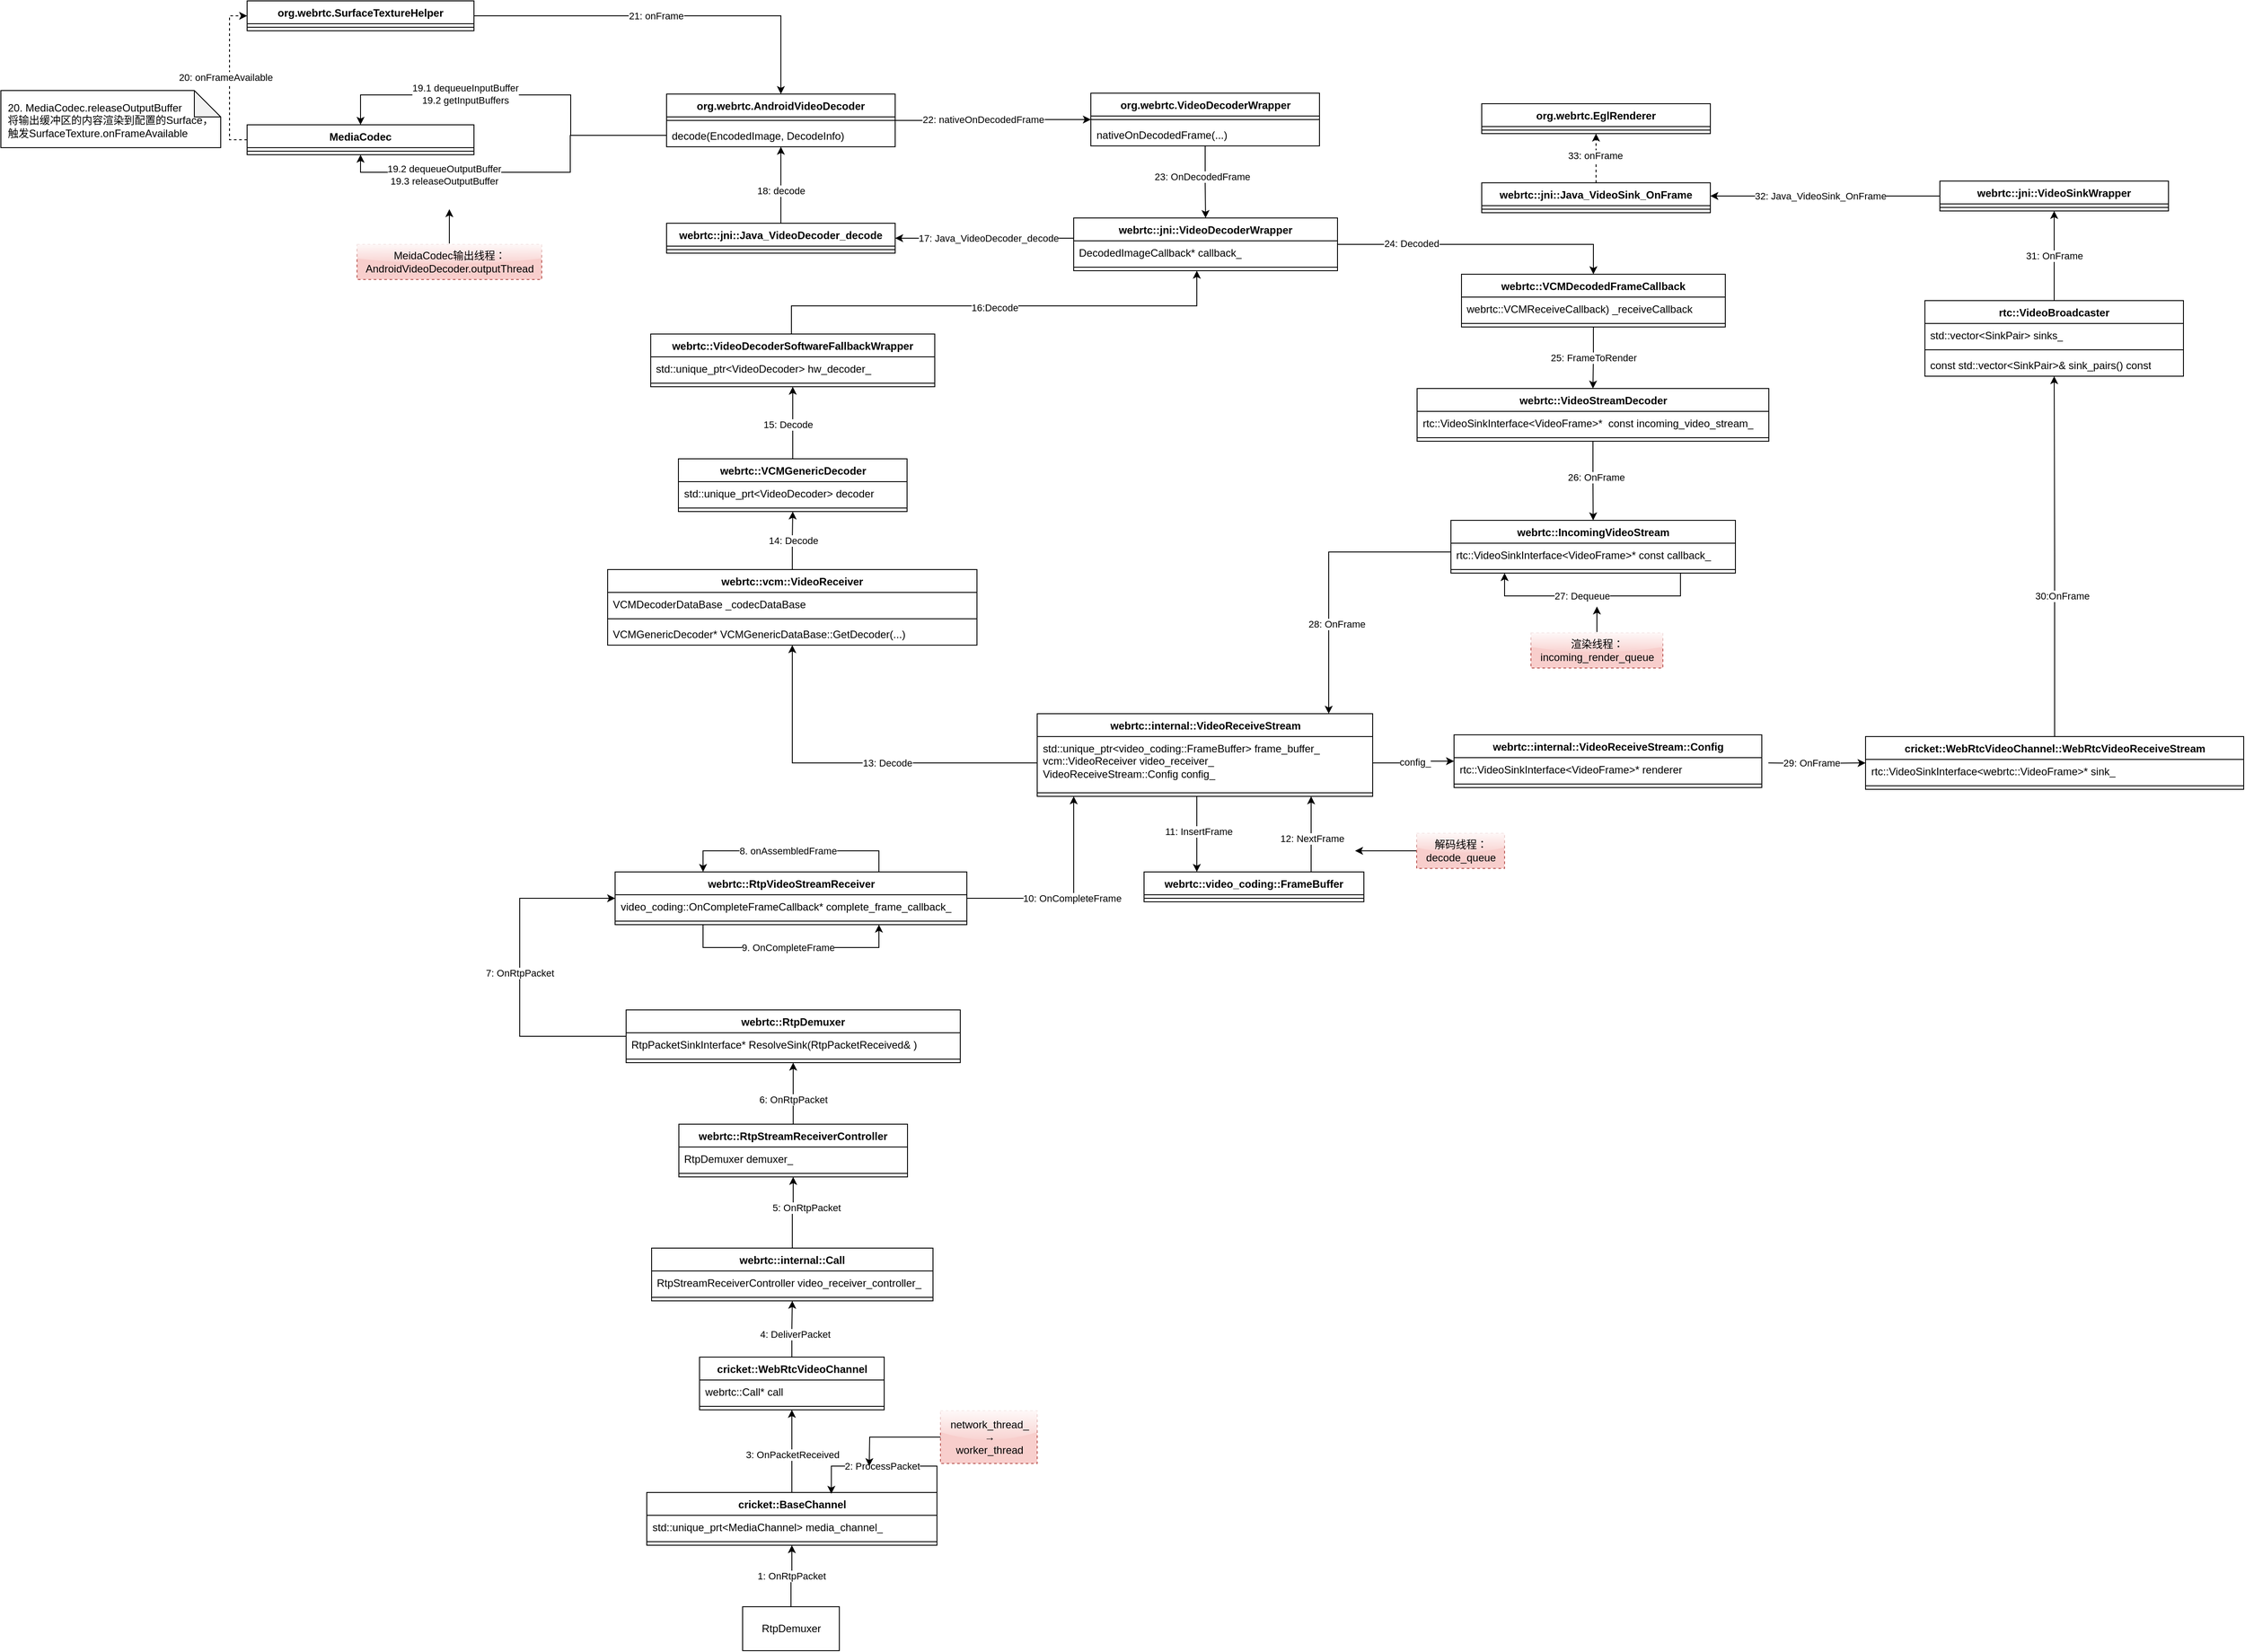 <mxfile version="24.7.7">
  <diagram name="第 1 页" id="Y91na4Gqch_BXD1U8QAK">
    <mxGraphModel dx="3728" dy="2290" grid="1" gridSize="10" guides="1" tooltips="1" connect="1" arrows="1" fold="1" page="1" pageScale="1" pageWidth="827" pageHeight="1169" math="0" shadow="0">
      <root>
        <mxCell id="0" />
        <mxCell id="1" parent="0" />
        <mxCell id="4hhniNHDBgQG4xEoEFMH-8" style="edgeStyle=orthogonalEdgeStyle;rounded=0;orthogonalLoop=1;jettySize=auto;html=1;" parent="1" source="WFpVP7fEPTeog7pK3lov-11" target="WFpVP7fEPTeog7pK3lov-22" edge="1">
          <mxGeometry relative="1" as="geometry" />
        </mxCell>
        <mxCell id="4hhniNHDBgQG4xEoEFMH-9" value="3: OnPacketReceived" style="edgeLabel;html=1;align=center;verticalAlign=middle;resizable=0;points=[];" parent="4hhniNHDBgQG4xEoEFMH-8" vertex="1" connectable="0">
          <mxGeometry x="-0.074" relative="1" as="geometry">
            <mxPoint as="offset" />
          </mxGeometry>
        </mxCell>
        <mxCell id="WFpVP7fEPTeog7pK3lov-11" value="cricket::BaseChannel" style="swimlane;fontStyle=1;align=center;verticalAlign=top;childLayout=stackLayout;horizontal=1;startSize=26;horizontalStack=0;resizeParent=1;resizeParentMax=0;resizeLast=0;collapsible=1;marginBottom=0;whiteSpace=wrap;html=1;" parent="1" vertex="1">
          <mxGeometry x="-315.5" y="1150" width="330" height="60" as="geometry">
            <mxRectangle x="810" y="586" width="210" height="30" as="alternateBounds" />
          </mxGeometry>
        </mxCell>
        <mxCell id="WFpVP7fEPTeog7pK3lov-12" value="std::unique_prt&amp;lt;MediaChannel&amp;gt; media_channel_" style="text;strokeColor=none;fillColor=none;align=left;verticalAlign=top;spacingLeft=4;spacingRight=4;overflow=hidden;rotatable=0;points=[[0,0.5],[1,0.5]];portConstraint=eastwest;whiteSpace=wrap;html=1;" parent="WFpVP7fEPTeog7pK3lov-11" vertex="1">
          <mxGeometry y="26" width="330" height="26" as="geometry" />
        </mxCell>
        <mxCell id="WFpVP7fEPTeog7pK3lov-13" value="" style="line;strokeWidth=1;fillColor=none;align=left;verticalAlign=middle;spacingTop=-1;spacingLeft=3;spacingRight=3;rotatable=0;labelPosition=right;points=[];portConstraint=eastwest;strokeColor=inherit;" parent="WFpVP7fEPTeog7pK3lov-11" vertex="1">
          <mxGeometry y="52" width="330" height="8" as="geometry" />
        </mxCell>
        <mxCell id="WFpVP7fEPTeog7pK3lov-17" value="1: OnRtpPacket" style="edgeStyle=orthogonalEdgeStyle;rounded=0;orthogonalLoop=1;jettySize=auto;html=1;" parent="1" source="WFpVP7fEPTeog7pK3lov-16" target="WFpVP7fEPTeog7pK3lov-11" edge="1">
          <mxGeometry relative="1" as="geometry" />
        </mxCell>
        <mxCell id="WFpVP7fEPTeog7pK3lov-16" value="RtpDemuxer" style="html=1;whiteSpace=wrap;" parent="1" vertex="1">
          <mxGeometry x="-206.5" y="1280" width="110" height="50" as="geometry" />
        </mxCell>
        <mxCell id="WFpVP7fEPTeog7pK3lov-32" style="edgeStyle=orthogonalEdgeStyle;rounded=0;orthogonalLoop=1;jettySize=auto;html=1;" parent="1" source="WFpVP7fEPTeog7pK3lov-22" target="WFpVP7fEPTeog7pK3lov-28" edge="1">
          <mxGeometry relative="1" as="geometry" />
        </mxCell>
        <mxCell id="WFpVP7fEPTeog7pK3lov-33" value="4: DeliverPacket" style="edgeLabel;html=1;align=center;verticalAlign=middle;resizable=0;points=[];" parent="WFpVP7fEPTeog7pK3lov-32" vertex="1" connectable="0">
          <mxGeometry x="-0.257" y="2" relative="1" as="geometry">
            <mxPoint x="5" y="-2" as="offset" />
          </mxGeometry>
        </mxCell>
        <mxCell id="WFpVP7fEPTeog7pK3lov-22" value="cricket::WebRtcVideoChannel" style="swimlane;fontStyle=1;align=center;verticalAlign=top;childLayout=stackLayout;horizontal=1;startSize=26;horizontalStack=0;resizeParent=1;resizeParentMax=0;resizeLast=0;collapsible=1;marginBottom=0;whiteSpace=wrap;html=1;" parent="1" vertex="1">
          <mxGeometry x="-255.5" y="996" width="210" height="60" as="geometry">
            <mxRectangle x="800" y="461" width="230" height="30" as="alternateBounds" />
          </mxGeometry>
        </mxCell>
        <mxCell id="WFpVP7fEPTeog7pK3lov-23" value="webrtc::Call* call" style="text;strokeColor=none;fillColor=none;align=left;verticalAlign=top;spacingLeft=4;spacingRight=4;overflow=hidden;rotatable=0;points=[[0,0.5],[1,0.5]];portConstraint=eastwest;whiteSpace=wrap;html=1;" parent="WFpVP7fEPTeog7pK3lov-22" vertex="1">
          <mxGeometry y="26" width="210" height="26" as="geometry" />
        </mxCell>
        <mxCell id="WFpVP7fEPTeog7pK3lov-24" value="" style="line;strokeWidth=1;fillColor=none;align=left;verticalAlign=middle;spacingTop=-1;spacingLeft=3;spacingRight=3;rotatable=0;labelPosition=right;points=[];portConstraint=eastwest;strokeColor=inherit;" parent="WFpVP7fEPTeog7pK3lov-22" vertex="1">
          <mxGeometry y="52" width="210" height="8" as="geometry" />
        </mxCell>
        <mxCell id="WFpVP7fEPTeog7pK3lov-38" style="edgeStyle=orthogonalEdgeStyle;rounded=0;orthogonalLoop=1;jettySize=auto;html=1;" parent="1" source="WFpVP7fEPTeog7pK3lov-28" target="WFpVP7fEPTeog7pK3lov-34" edge="1">
          <mxGeometry relative="1" as="geometry" />
        </mxCell>
        <mxCell id="WFpVP7fEPTeog7pK3lov-39" value="5: OnRtpPacket" style="edgeLabel;html=1;align=center;verticalAlign=middle;resizable=0;points=[];" parent="WFpVP7fEPTeog7pK3lov-38" vertex="1" connectable="0">
          <mxGeometry x="0.217" y="-4" relative="1" as="geometry">
            <mxPoint x="11" y="3" as="offset" />
          </mxGeometry>
        </mxCell>
        <mxCell id="WFpVP7fEPTeog7pK3lov-28" value="webrtc::internal::Call" style="swimlane;fontStyle=1;align=center;verticalAlign=top;childLayout=stackLayout;horizontal=1;startSize=26;horizontalStack=0;resizeParent=1;resizeParentMax=0;resizeLast=0;collapsible=1;marginBottom=0;whiteSpace=wrap;html=1;" parent="1" vertex="1">
          <mxGeometry x="-310" y="872" width="320" height="60" as="geometry">
            <mxRectangle x="-310" y="888" width="200" height="30" as="alternateBounds" />
          </mxGeometry>
        </mxCell>
        <mxCell id="WFpVP7fEPTeog7pK3lov-29" value="RtpStreamReceiverController video_receiver_controller_" style="text;strokeColor=none;fillColor=none;align=left;verticalAlign=top;spacingLeft=4;spacingRight=4;overflow=hidden;rotatable=0;points=[[0,0.5],[1,0.5]];portConstraint=eastwest;whiteSpace=wrap;html=1;" parent="WFpVP7fEPTeog7pK3lov-28" vertex="1">
          <mxGeometry y="26" width="320" height="26" as="geometry" />
        </mxCell>
        <mxCell id="WFpVP7fEPTeog7pK3lov-30" value="" style="line;strokeWidth=1;fillColor=none;align=left;verticalAlign=middle;spacingTop=-1;spacingLeft=3;spacingRight=3;rotatable=0;labelPosition=right;points=[];portConstraint=eastwest;strokeColor=inherit;" parent="WFpVP7fEPTeog7pK3lov-28" vertex="1">
          <mxGeometry y="52" width="320" height="8" as="geometry" />
        </mxCell>
        <mxCell id="WFpVP7fEPTeog7pK3lov-44" style="edgeStyle=orthogonalEdgeStyle;rounded=0;orthogonalLoop=1;jettySize=auto;html=1;" parent="1" source="WFpVP7fEPTeog7pK3lov-34" target="WFpVP7fEPTeog7pK3lov-40" edge="1">
          <mxGeometry relative="1" as="geometry" />
        </mxCell>
        <mxCell id="WFpVP7fEPTeog7pK3lov-45" value="6: OnRtpPacket" style="edgeLabel;html=1;align=center;verticalAlign=middle;resizable=0;points=[];" parent="WFpVP7fEPTeog7pK3lov-44" vertex="1" connectable="0">
          <mxGeometry x="-0.18" relative="1" as="geometry">
            <mxPoint as="offset" />
          </mxGeometry>
        </mxCell>
        <mxCell id="WFpVP7fEPTeog7pK3lov-34" value="webrtc::RtpStreamReceiverController" style="swimlane;fontStyle=1;align=center;verticalAlign=top;childLayout=stackLayout;horizontal=1;startSize=26;horizontalStack=0;resizeParent=1;resizeParentMax=0;resizeLast=0;collapsible=1;marginBottom=0;whiteSpace=wrap;html=1;" parent="1" vertex="1">
          <mxGeometry x="-279" y="731" width="260" height="60" as="geometry">
            <mxRectangle x="-48" y="461" width="260" height="30" as="alternateBounds" />
          </mxGeometry>
        </mxCell>
        <mxCell id="WFpVP7fEPTeog7pK3lov-35" value="RtpDemuxer demuxer_" style="text;strokeColor=none;fillColor=none;align=left;verticalAlign=top;spacingLeft=4;spacingRight=4;overflow=hidden;rotatable=0;points=[[0,0.5],[1,0.5]];portConstraint=eastwest;whiteSpace=wrap;html=1;" parent="WFpVP7fEPTeog7pK3lov-34" vertex="1">
          <mxGeometry y="26" width="260" height="26" as="geometry" />
        </mxCell>
        <mxCell id="WFpVP7fEPTeog7pK3lov-36" value="" style="line;strokeWidth=1;fillColor=none;align=left;verticalAlign=middle;spacingTop=-1;spacingLeft=3;spacingRight=3;rotatable=0;labelPosition=right;points=[];portConstraint=eastwest;strokeColor=inherit;" parent="WFpVP7fEPTeog7pK3lov-34" vertex="1">
          <mxGeometry y="52" width="260" height="8" as="geometry" />
        </mxCell>
        <mxCell id="4hhniNHDBgQG4xEoEFMH-42" value="7: OnRtpPacket" style="edgeStyle=orthogonalEdgeStyle;rounded=0;orthogonalLoop=1;jettySize=auto;html=1;" parent="1" source="WFpVP7fEPTeog7pK3lov-40" target="WFpVP7fEPTeog7pK3lov-46" edge="1">
          <mxGeometry relative="1" as="geometry">
            <Array as="points">
              <mxPoint x="-460" y="631" />
              <mxPoint x="-460" y="474" />
            </Array>
          </mxGeometry>
        </mxCell>
        <mxCell id="WFpVP7fEPTeog7pK3lov-40" value="webrtc::RtpDemuxer" style="swimlane;fontStyle=1;align=center;verticalAlign=top;childLayout=stackLayout;horizontal=1;startSize=26;horizontalStack=0;resizeParent=1;resizeParentMax=0;resizeLast=0;collapsible=1;marginBottom=0;whiteSpace=wrap;html=1;" parent="1" vertex="1">
          <mxGeometry x="-339" y="601" width="380" height="60" as="geometry">
            <mxRectangle x="-6" y="370" width="176" height="30" as="alternateBounds" />
          </mxGeometry>
        </mxCell>
        <mxCell id="WFpVP7fEPTeog7pK3lov-41" value="RtpPacketSinkInterface* ResolveSink(RtpPacketReceived&amp;amp; )" style="text;strokeColor=none;fillColor=none;align=left;verticalAlign=top;spacingLeft=4;spacingRight=4;overflow=hidden;rotatable=0;points=[[0,0.5],[1,0.5]];portConstraint=eastwest;whiteSpace=wrap;html=1;" parent="WFpVP7fEPTeog7pK3lov-40" vertex="1">
          <mxGeometry y="26" width="380" height="26" as="geometry" />
        </mxCell>
        <mxCell id="WFpVP7fEPTeog7pK3lov-42" value="" style="line;strokeWidth=1;fillColor=none;align=left;verticalAlign=middle;spacingTop=-1;spacingLeft=3;spacingRight=3;rotatable=0;labelPosition=right;points=[];portConstraint=eastwest;strokeColor=inherit;" parent="WFpVP7fEPTeog7pK3lov-40" vertex="1">
          <mxGeometry y="52" width="380" height="8" as="geometry" />
        </mxCell>
        <mxCell id="WFpVP7fEPTeog7pK3lov-56" value="10: OnCompleteFrame" style="edgeStyle=orthogonalEdgeStyle;rounded=0;orthogonalLoop=1;jettySize=auto;html=1;" parent="1" source="WFpVP7fEPTeog7pK3lov-46" target="WFpVP7fEPTeog7pK3lov-52" edge="1">
          <mxGeometry relative="1" as="geometry">
            <mxPoint x="880" y="385" as="targetPoint" />
            <Array as="points">
              <mxPoint x="170" y="474" />
            </Array>
          </mxGeometry>
        </mxCell>
        <mxCell id="WFpVP7fEPTeog7pK3lov-46" value="webrtc::RtpVideoStreamReceiver" style="swimlane;fontStyle=1;align=center;verticalAlign=top;childLayout=stackLayout;horizontal=1;startSize=26;horizontalStack=0;resizeParent=1;resizeParentMax=0;resizeLast=0;collapsible=1;marginBottom=0;whiteSpace=wrap;html=1;" parent="1" vertex="1">
          <mxGeometry x="-351.5" y="443.95" width="400" height="60" as="geometry">
            <mxRectangle x="300" y="370" width="290" height="30" as="alternateBounds" />
          </mxGeometry>
        </mxCell>
        <mxCell id="WFpVP7fEPTeog7pK3lov-47" value="video_coding::OnCompleteFrameCallback* complete_frame_callback_" style="text;strokeColor=none;fillColor=none;align=left;verticalAlign=top;spacingLeft=4;spacingRight=4;overflow=hidden;rotatable=0;points=[[0,0.5],[1,0.5]];portConstraint=eastwest;whiteSpace=wrap;html=1;" parent="WFpVP7fEPTeog7pK3lov-46" vertex="1">
          <mxGeometry y="26" width="400" height="26" as="geometry" />
        </mxCell>
        <mxCell id="WFpVP7fEPTeog7pK3lov-48" value="" style="line;strokeWidth=1;fillColor=none;align=left;verticalAlign=middle;spacingTop=-1;spacingLeft=3;spacingRight=3;rotatable=0;labelPosition=right;points=[];portConstraint=eastwest;strokeColor=inherit;" parent="WFpVP7fEPTeog7pK3lov-46" vertex="1">
          <mxGeometry y="52" width="400" height="8" as="geometry" />
        </mxCell>
        <mxCell id="4hhniNHDBgQG4xEoEFMH-48" style="edgeStyle=orthogonalEdgeStyle;rounded=0;orthogonalLoop=1;jettySize=auto;html=1;" parent="1" source="WFpVP7fEPTeog7pK3lov-52" target="WFpVP7fEPTeog7pK3lov-68" edge="1">
          <mxGeometry relative="1" as="geometry">
            <Array as="points">
              <mxPoint x="-150" y="320" />
            </Array>
          </mxGeometry>
        </mxCell>
        <mxCell id="4hhniNHDBgQG4xEoEFMH-49" value="13: Decode" style="edgeLabel;html=1;align=center;verticalAlign=middle;resizable=0;points=[];" parent="4hhniNHDBgQG4xEoEFMH-48" vertex="1" connectable="0">
          <mxGeometry x="0.125" y="2" relative="1" as="geometry">
            <mxPoint x="61" y="-2" as="offset" />
          </mxGeometry>
        </mxCell>
        <mxCell id="4hhniNHDBgQG4xEoEFMH-67" style="edgeStyle=orthogonalEdgeStyle;rounded=0;orthogonalLoop=1;jettySize=auto;html=1;" parent="1" source="WFpVP7fEPTeog7pK3lov-52" target="WFpVP7fEPTeog7pK3lov-79" edge="1">
          <mxGeometry relative="1" as="geometry">
            <Array as="points">
              <mxPoint x="310" y="390" />
              <mxPoint x="310" y="390" />
            </Array>
          </mxGeometry>
        </mxCell>
        <mxCell id="4hhniNHDBgQG4xEoEFMH-68" value="11: InsertFrame" style="edgeLabel;html=1;align=center;verticalAlign=middle;resizable=0;points=[];" parent="4hhniNHDBgQG4xEoEFMH-67" vertex="1" connectable="0">
          <mxGeometry x="-0.065" y="2" relative="1" as="geometry">
            <mxPoint as="offset" />
          </mxGeometry>
        </mxCell>
        <mxCell id="WFpVP7fEPTeog7pK3lov-52" value="webrtc::internal::VideoReceiveStream" style="swimlane;fontStyle=1;align=center;verticalAlign=top;childLayout=stackLayout;horizontal=1;startSize=26;horizontalStack=0;resizeParent=1;resizeParentMax=0;resizeLast=0;collapsible=1;marginBottom=0;whiteSpace=wrap;html=1;rotation=0;" parent="1" vertex="1">
          <mxGeometry x="128.5" y="264" width="381.5" height="94" as="geometry">
            <mxRectangle x="760" y="370" width="850" height="30" as="alternateBounds" />
          </mxGeometry>
        </mxCell>
        <mxCell id="WFpVP7fEPTeog7pK3lov-53" value="std::unique_ptr&amp;lt;video_coding::FrameBuffer&amp;gt; frame_buffer_&lt;br&gt;vcm::VideoReceiver video_receiver_&lt;br&gt;VideoReceiveStream::Config config_" style="text;strokeColor=none;fillColor=none;align=left;verticalAlign=top;spacingLeft=4;spacingRight=4;overflow=hidden;rotatable=0;points=[[0,0.5],[1,0.5]];portConstraint=eastwest;whiteSpace=wrap;html=1;rotation=0;" parent="WFpVP7fEPTeog7pK3lov-52" vertex="1">
          <mxGeometry y="26" width="381.5" height="60" as="geometry" />
        </mxCell>
        <mxCell id="WFpVP7fEPTeog7pK3lov-54" value="" style="line;strokeWidth=1;fillColor=none;align=left;verticalAlign=middle;spacingTop=-1;spacingLeft=3;spacingRight=3;rotatable=0;labelPosition=right;points=[];portConstraint=eastwest;strokeColor=inherit;" parent="WFpVP7fEPTeog7pK3lov-52" vertex="1">
          <mxGeometry y="86" width="381.5" height="8" as="geometry" />
        </mxCell>
        <mxCell id="WFpVP7fEPTeog7pK3lov-78" value="14: Decode" style="edgeStyle=orthogonalEdgeStyle;rounded=0;orthogonalLoop=1;jettySize=auto;html=1;" parent="1" source="WFpVP7fEPTeog7pK3lov-68" target="WFpVP7fEPTeog7pK3lov-74" edge="1">
          <mxGeometry relative="1" as="geometry" />
        </mxCell>
        <mxCell id="WFpVP7fEPTeog7pK3lov-68" value="webrtc::vcm::VideoReceiver" style="swimlane;fontStyle=1;align=center;verticalAlign=top;childLayout=stackLayout;horizontal=1;startSize=26;horizontalStack=0;resizeParent=1;resizeParentMax=0;resizeLast=0;collapsible=1;marginBottom=0;whiteSpace=wrap;html=1;" parent="1" vertex="1">
          <mxGeometry x="-360" y="100" width="420" height="86" as="geometry">
            <mxRectangle x="650" y="260" width="263" height="30" as="alternateBounds" />
          </mxGeometry>
        </mxCell>
        <mxCell id="WFpVP7fEPTeog7pK3lov-69" value="VCMDecoderDataBase _codecDataBase" style="text;strokeColor=none;fillColor=none;align=left;verticalAlign=top;spacingLeft=4;spacingRight=4;overflow=hidden;rotatable=0;points=[[0,0.5],[1,0.5]];portConstraint=eastwest;whiteSpace=wrap;html=1;" parent="WFpVP7fEPTeog7pK3lov-68" vertex="1">
          <mxGeometry y="26" width="420" height="26" as="geometry" />
        </mxCell>
        <mxCell id="WFpVP7fEPTeog7pK3lov-70" value="" style="line;strokeWidth=1;fillColor=none;align=left;verticalAlign=middle;spacingTop=-1;spacingLeft=3;spacingRight=3;rotatable=0;labelPosition=right;points=[];portConstraint=eastwest;strokeColor=inherit;" parent="WFpVP7fEPTeog7pK3lov-68" vertex="1">
          <mxGeometry y="52" width="420" height="8" as="geometry" />
        </mxCell>
        <mxCell id="WFpVP7fEPTeog7pK3lov-71" value="VCMGenericDecoder* VCMGenericDataBase::GetDecoder(...)" style="text;strokeColor=none;fillColor=none;align=left;verticalAlign=top;spacingLeft=4;spacingRight=4;overflow=hidden;rotatable=0;points=[[0,0.5],[1,0.5]];portConstraint=eastwest;whiteSpace=wrap;html=1;" parent="WFpVP7fEPTeog7pK3lov-68" vertex="1">
          <mxGeometry y="60" width="420" height="26" as="geometry" />
        </mxCell>
        <mxCell id="WFpVP7fEPTeog7pK3lov-101" style="edgeStyle=orthogonalEdgeStyle;rounded=0;orthogonalLoop=1;jettySize=auto;html=1;" parent="1" source="WFpVP7fEPTeog7pK3lov-74" target="WFpVP7fEPTeog7pK3lov-97" edge="1">
          <mxGeometry relative="1" as="geometry" />
        </mxCell>
        <mxCell id="WFpVP7fEPTeog7pK3lov-102" value="15: Decode" style="edgeLabel;html=1;align=center;verticalAlign=middle;resizable=0;points=[];" parent="WFpVP7fEPTeog7pK3lov-101" vertex="1" connectable="0">
          <mxGeometry x="-0.148" y="4" relative="1" as="geometry">
            <mxPoint x="-2" y="-4" as="offset" />
          </mxGeometry>
        </mxCell>
        <mxCell id="WFpVP7fEPTeog7pK3lov-74" value="webrtc::VCMGenericDecoder" style="swimlane;fontStyle=1;align=center;verticalAlign=top;childLayout=stackLayout;horizontal=1;startSize=26;horizontalStack=0;resizeParent=1;resizeParentMax=0;resizeLast=0;collapsible=1;marginBottom=0;whiteSpace=wrap;html=1;" parent="1" vertex="1">
          <mxGeometry x="-279.5" y="-26" width="260" height="60" as="geometry">
            <mxRectangle x="140" y="260" width="203" height="30" as="alternateBounds" />
          </mxGeometry>
        </mxCell>
        <mxCell id="WFpVP7fEPTeog7pK3lov-75" value="std::unique_prt&amp;lt;VideoDecoder&amp;gt; decoder" style="text;strokeColor=none;fillColor=none;align=left;verticalAlign=top;spacingLeft=4;spacingRight=4;overflow=hidden;rotatable=0;points=[[0,0.5],[1,0.5]];portConstraint=eastwest;whiteSpace=wrap;html=1;" parent="WFpVP7fEPTeog7pK3lov-74" vertex="1">
          <mxGeometry y="26" width="260" height="26" as="geometry" />
        </mxCell>
        <mxCell id="WFpVP7fEPTeog7pK3lov-76" value="" style="line;strokeWidth=1;fillColor=none;align=left;verticalAlign=middle;spacingTop=-1;spacingLeft=3;spacingRight=3;rotatable=0;labelPosition=right;points=[];portConstraint=eastwest;strokeColor=inherit;" parent="WFpVP7fEPTeog7pK3lov-74" vertex="1">
          <mxGeometry y="52" width="260" height="8" as="geometry" />
        </mxCell>
        <mxCell id="4hhniNHDBgQG4xEoEFMH-69" style="edgeStyle=orthogonalEdgeStyle;rounded=0;orthogonalLoop=1;jettySize=auto;html=1;" parent="1" source="WFpVP7fEPTeog7pK3lov-79" target="WFpVP7fEPTeog7pK3lov-52" edge="1">
          <mxGeometry relative="1" as="geometry">
            <Array as="points">
              <mxPoint x="440" y="390" />
              <mxPoint x="440" y="390" />
            </Array>
          </mxGeometry>
        </mxCell>
        <mxCell id="4hhniNHDBgQG4xEoEFMH-70" value="12: NextFrame" style="edgeLabel;html=1;align=center;verticalAlign=middle;resizable=0;points=[];" parent="4hhniNHDBgQG4xEoEFMH-69" vertex="1" connectable="0">
          <mxGeometry x="-0.103" y="-1" relative="1" as="geometry">
            <mxPoint as="offset" />
          </mxGeometry>
        </mxCell>
        <mxCell id="WFpVP7fEPTeog7pK3lov-79" value="webrtc::video_coding::FrameBuffer" style="swimlane;fontStyle=1;align=center;verticalAlign=top;childLayout=stackLayout;horizontal=1;startSize=26;horizontalStack=0;resizeParent=1;resizeParentMax=0;resizeLast=0;collapsible=1;marginBottom=0;whiteSpace=wrap;html=1;" parent="1" vertex="1">
          <mxGeometry x="250" y="443.95" width="250" height="34" as="geometry">
            <mxRectangle x="930" y="260" width="240" height="30" as="alternateBounds" />
          </mxGeometry>
        </mxCell>
        <mxCell id="WFpVP7fEPTeog7pK3lov-81" value="" style="line;strokeWidth=1;fillColor=none;align=left;verticalAlign=middle;spacingTop=-1;spacingLeft=3;spacingRight=3;rotatable=0;labelPosition=right;points=[];portConstraint=eastwest;strokeColor=inherit;" parent="WFpVP7fEPTeog7pK3lov-79" vertex="1">
          <mxGeometry y="26" width="250" height="8" as="geometry" />
        </mxCell>
        <mxCell id="WFpVP7fEPTeog7pK3lov-107" style="edgeStyle=orthogonalEdgeStyle;rounded=0;orthogonalLoop=1;jettySize=auto;html=1;" parent="1" source="WFpVP7fEPTeog7pK3lov-97" target="WFpVP7fEPTeog7pK3lov-103" edge="1">
          <mxGeometry relative="1" as="geometry">
            <Array as="points">
              <mxPoint x="-151" y="-200" />
              <mxPoint x="310" y="-200" />
            </Array>
          </mxGeometry>
        </mxCell>
        <mxCell id="WFpVP7fEPTeog7pK3lov-108" value="16:Decode" style="edgeLabel;html=1;align=center;verticalAlign=middle;resizable=0;points=[];" parent="WFpVP7fEPTeog7pK3lov-107" vertex="1" connectable="0">
          <mxGeometry x="-0.017" y="-2" relative="1" as="geometry">
            <mxPoint x="1" as="offset" />
          </mxGeometry>
        </mxCell>
        <mxCell id="WFpVP7fEPTeog7pK3lov-97" value="webrtc::VideoDecoderSoftwareFallbackWrapper" style="swimlane;fontStyle=1;align=center;verticalAlign=top;childLayout=stackLayout;horizontal=1;startSize=26;horizontalStack=0;resizeParent=1;resizeParentMax=0;resizeLast=0;collapsible=1;marginBottom=0;whiteSpace=wrap;html=1;" parent="1" vertex="1">
          <mxGeometry x="-311" y="-168" width="323" height="60" as="geometry">
            <mxRectangle x="-267" y="262" width="299" height="30" as="alternateBounds" />
          </mxGeometry>
        </mxCell>
        <mxCell id="WFpVP7fEPTeog7pK3lov-98" value="std::unique_ptr&amp;lt;VideoDecoder&amp;gt; hw_decoder_" style="text;strokeColor=none;fillColor=none;align=left;verticalAlign=top;spacingLeft=4;spacingRight=4;overflow=hidden;rotatable=0;points=[[0,0.5],[1,0.5]];portConstraint=eastwest;whiteSpace=wrap;html=1;" parent="WFpVP7fEPTeog7pK3lov-97" vertex="1">
          <mxGeometry y="26" width="323" height="26" as="geometry" />
        </mxCell>
        <mxCell id="WFpVP7fEPTeog7pK3lov-99" value="" style="line;strokeWidth=1;fillColor=none;align=left;verticalAlign=middle;spacingTop=-1;spacingLeft=3;spacingRight=3;rotatable=0;labelPosition=right;points=[];portConstraint=eastwest;strokeColor=inherit;" parent="WFpVP7fEPTeog7pK3lov-97" vertex="1">
          <mxGeometry y="52" width="323" height="8" as="geometry" />
        </mxCell>
        <mxCell id="4hhniNHDBgQG4xEoEFMH-19" style="edgeStyle=orthogonalEdgeStyle;rounded=0;orthogonalLoop=1;jettySize=auto;html=1;" parent="1" source="WFpVP7fEPTeog7pK3lov-103" target="WFpVP7fEPTeog7pK3lov-109" edge="1">
          <mxGeometry relative="1" as="geometry">
            <Array as="points">
              <mxPoint x="80" y="-277" />
              <mxPoint x="80" y="-277" />
            </Array>
          </mxGeometry>
        </mxCell>
        <mxCell id="4hhniNHDBgQG4xEoEFMH-20" value="17: Java_VideoDecoder_decode" style="edgeLabel;html=1;align=center;verticalAlign=middle;resizable=0;points=[];" parent="4hhniNHDBgQG4xEoEFMH-19" vertex="1" connectable="0">
          <mxGeometry x="0.21" relative="1" as="geometry">
            <mxPoint x="26" as="offset" />
          </mxGeometry>
        </mxCell>
        <mxCell id="4hhniNHDBgQG4xEoEFMH-34" style="edgeStyle=orthogonalEdgeStyle;rounded=0;orthogonalLoop=1;jettySize=auto;html=1;" parent="1" source="WFpVP7fEPTeog7pK3lov-103" target="WFpVP7fEPTeog7pK3lov-152" edge="1">
          <mxGeometry relative="1" as="geometry" />
        </mxCell>
        <mxCell id="4hhniNHDBgQG4xEoEFMH-35" value="24: Decoded" style="edgeLabel;html=1;align=center;verticalAlign=middle;resizable=0;points=[];" parent="4hhniNHDBgQG4xEoEFMH-34" vertex="1" connectable="0">
          <mxGeometry x="-0.486" y="2" relative="1" as="geometry">
            <mxPoint y="1" as="offset" />
          </mxGeometry>
        </mxCell>
        <mxCell id="WFpVP7fEPTeog7pK3lov-103" value="webrtc::jni::VideoDecoderWrapper" style="swimlane;fontStyle=1;align=center;verticalAlign=top;childLayout=stackLayout;horizontal=1;startSize=26;horizontalStack=0;resizeParent=1;resizeParentMax=0;resizeLast=0;collapsible=1;marginBottom=0;whiteSpace=wrap;html=1;rotation=0;" parent="1" vertex="1">
          <mxGeometry x="170" y="-300" width="300" height="60" as="geometry">
            <mxRectangle x="-317" y="170" width="1287" height="30" as="alternateBounds" />
          </mxGeometry>
        </mxCell>
        <mxCell id="WFpVP7fEPTeog7pK3lov-104" value="DecodedImageCallback* callback_" style="text;strokeColor=none;fillColor=none;align=left;verticalAlign=top;spacingLeft=4;spacingRight=4;overflow=hidden;rotatable=0;points=[[0,0.5],[1,0.5]];portConstraint=eastwest;whiteSpace=wrap;html=1;" parent="WFpVP7fEPTeog7pK3lov-103" vertex="1">
          <mxGeometry y="26" width="300" height="26" as="geometry" />
        </mxCell>
        <mxCell id="WFpVP7fEPTeog7pK3lov-105" value="" style="line;strokeWidth=1;fillColor=none;align=left;verticalAlign=middle;spacingTop=-1;spacingLeft=3;spacingRight=3;rotatable=0;labelPosition=right;points=[];portConstraint=eastwest;strokeColor=inherit;" parent="WFpVP7fEPTeog7pK3lov-103" vertex="1">
          <mxGeometry y="52" width="300" height="8" as="geometry" />
        </mxCell>
        <mxCell id="WFpVP7fEPTeog7pK3lov-217" style="edgeStyle=orthogonalEdgeStyle;rounded=0;orthogonalLoop=1;jettySize=auto;html=1;" parent="1" source="WFpVP7fEPTeog7pK3lov-109" target="WFpVP7fEPTeog7pK3lov-115" edge="1">
          <mxGeometry relative="1" as="geometry" />
        </mxCell>
        <mxCell id="WFpVP7fEPTeog7pK3lov-218" value="18: decode" style="edgeLabel;html=1;align=center;verticalAlign=middle;resizable=0;points=[];" parent="WFpVP7fEPTeog7pK3lov-217" vertex="1" connectable="0">
          <mxGeometry x="-0.237" y="-1" relative="1" as="geometry">
            <mxPoint x="-1" y="-4" as="offset" />
          </mxGeometry>
        </mxCell>
        <mxCell id="WFpVP7fEPTeog7pK3lov-109" value="webrtc::jni::Java_VideoDecoder_decode" style="swimlane;fontStyle=1;align=center;verticalAlign=top;childLayout=stackLayout;horizontal=1;startSize=26;horizontalStack=0;resizeParent=1;resizeParentMax=0;resizeLast=0;collapsible=1;marginBottom=0;whiteSpace=wrap;html=1;" parent="1" vertex="1">
          <mxGeometry x="-293" y="-294" width="260" height="34" as="geometry">
            <mxRectangle x="467" y="170" width="299" height="30" as="alternateBounds" />
          </mxGeometry>
        </mxCell>
        <mxCell id="WFpVP7fEPTeog7pK3lov-111" value="" style="line;strokeWidth=1;fillColor=none;align=left;verticalAlign=middle;spacingTop=-1;spacingLeft=3;spacingRight=3;rotatable=0;labelPosition=right;points=[];portConstraint=eastwest;strokeColor=inherit;" parent="WFpVP7fEPTeog7pK3lov-109" vertex="1">
          <mxGeometry y="26" width="260" height="8" as="geometry" />
        </mxCell>
        <mxCell id="4hhniNHDBgQG4xEoEFMH-71" style="edgeStyle=orthogonalEdgeStyle;rounded=0;orthogonalLoop=1;jettySize=auto;html=1;" parent="1" source="WFpVP7fEPTeog7pK3lov-115" target="4hhniNHDBgQG4xEoEFMH-23" edge="1">
          <mxGeometry relative="1" as="geometry" />
        </mxCell>
        <mxCell id="4hhniNHDBgQG4xEoEFMH-72" value="22: nativeOnDecodedFrame" style="edgeLabel;html=1;align=center;verticalAlign=middle;resizable=0;points=[];" parent="4hhniNHDBgQG4xEoEFMH-71" vertex="1" connectable="0">
          <mxGeometry x="-0.185" y="4" relative="1" as="geometry">
            <mxPoint x="9" y="3" as="offset" />
          </mxGeometry>
        </mxCell>
        <mxCell id="WFpVP7fEPTeog7pK3lov-115" value="org.webrtc.AndroidVideoDecoder" style="swimlane;fontStyle=1;align=center;verticalAlign=top;childLayout=stackLayout;horizontal=1;startSize=26;horizontalStack=0;resizeParent=1;resizeParentMax=0;resizeLast=0;collapsible=1;marginBottom=0;whiteSpace=wrap;html=1;" parent="1" vertex="1">
          <mxGeometry x="-293" y="-441" width="260" height="60" as="geometry">
            <mxRectangle x="489" y="79" width="255" height="30" as="alternateBounds" />
          </mxGeometry>
        </mxCell>
        <mxCell id="WFpVP7fEPTeog7pK3lov-117" value="" style="line;strokeWidth=1;fillColor=none;align=left;verticalAlign=middle;spacingTop=-1;spacingLeft=3;spacingRight=3;rotatable=0;labelPosition=right;points=[];portConstraint=eastwest;strokeColor=inherit;" parent="WFpVP7fEPTeog7pK3lov-115" vertex="1">
          <mxGeometry y="26" width="260" height="8" as="geometry" />
        </mxCell>
        <mxCell id="WFpVP7fEPTeog7pK3lov-118" value="decode(EncodedImage, DecodeInfo)" style="text;strokeColor=none;fillColor=none;align=left;verticalAlign=top;spacingLeft=4;spacingRight=4;overflow=hidden;rotatable=0;points=[[0,0.5],[1,0.5]];portConstraint=eastwest;whiteSpace=wrap;html=1;" parent="WFpVP7fEPTeog7pK3lov-115" vertex="1">
          <mxGeometry y="34" width="260" height="26" as="geometry" />
        </mxCell>
        <mxCell id="WFpVP7fEPTeog7pK3lov-135" style="edgeStyle=orthogonalEdgeStyle;rounded=0;orthogonalLoop=1;jettySize=auto;html=1;dashed=1;exitX=0;exitY=0.5;exitDx=0;exitDy=0;entryX=0;entryY=0.5;entryDx=0;entryDy=0;" parent="1" source="WFpVP7fEPTeog7pK3lov-124" target="WFpVP7fEPTeog7pK3lov-131" edge="1">
          <mxGeometry relative="1" as="geometry" />
        </mxCell>
        <mxCell id="WFpVP7fEPTeog7pK3lov-136" value="20:&amp;nbsp;onFrameAvailable&amp;nbsp;" style="edgeLabel;html=1;align=center;verticalAlign=middle;resizable=0;points=[];" parent="WFpVP7fEPTeog7pK3lov-135" vertex="1" connectable="0">
          <mxGeometry x="-0.1" y="4" relative="1" as="geometry">
            <mxPoint x="1" y="-10" as="offset" />
          </mxGeometry>
        </mxCell>
        <mxCell id="WFpVP7fEPTeog7pK3lov-124" value="MediaCodec" style="swimlane;fontStyle=1;align=center;verticalAlign=top;childLayout=stackLayout;horizontal=1;startSize=26;horizontalStack=0;resizeParent=1;resizeParentMax=0;resizeLast=0;collapsible=1;marginBottom=0;whiteSpace=wrap;html=1;" parent="1" vertex="1">
          <mxGeometry x="-770" y="-406" width="258" height="34" as="geometry">
            <mxRectangle x="139" y="79" width="125" height="30" as="alternateBounds" />
          </mxGeometry>
        </mxCell>
        <mxCell id="WFpVP7fEPTeog7pK3lov-126" value="" style="line;strokeWidth=1;fillColor=none;align=left;verticalAlign=middle;spacingTop=-1;spacingLeft=3;spacingRight=3;rotatable=0;labelPosition=right;points=[];portConstraint=eastwest;strokeColor=inherit;" parent="WFpVP7fEPTeog7pK3lov-124" vertex="1">
          <mxGeometry y="26" width="258" height="8" as="geometry" />
        </mxCell>
        <mxCell id="WFpVP7fEPTeog7pK3lov-226" style="edgeStyle=orthogonalEdgeStyle;rounded=0;orthogonalLoop=1;jettySize=auto;html=1;entryX=0.5;entryY=0;entryDx=0;entryDy=0;" parent="1" source="WFpVP7fEPTeog7pK3lov-131" target="WFpVP7fEPTeog7pK3lov-115" edge="1">
          <mxGeometry relative="1" as="geometry" />
        </mxCell>
        <mxCell id="WFpVP7fEPTeog7pK3lov-227" value="21: onFrame" style="edgeLabel;html=1;align=center;verticalAlign=middle;resizable=0;points=[];" parent="WFpVP7fEPTeog7pK3lov-226" vertex="1" connectable="0">
          <mxGeometry x="0.314" y="-1" relative="1" as="geometry">
            <mxPoint x="-81" y="-1" as="offset" />
          </mxGeometry>
        </mxCell>
        <mxCell id="WFpVP7fEPTeog7pK3lov-131" value="org.webrtc.SurfaceTextureHelper" style="swimlane;fontStyle=1;align=center;verticalAlign=top;childLayout=stackLayout;horizontal=1;startSize=26;horizontalStack=0;resizeParent=1;resizeParentMax=0;resizeLast=0;collapsible=1;marginBottom=0;whiteSpace=wrap;html=1;" parent="1" vertex="1">
          <mxGeometry x="-770" y="-547" width="258" height="34" as="geometry">
            <mxRectangle x="74" y="-11" width="255" height="30" as="alternateBounds" />
          </mxGeometry>
        </mxCell>
        <mxCell id="WFpVP7fEPTeog7pK3lov-133" value="" style="line;strokeWidth=1;fillColor=none;align=left;verticalAlign=middle;spacingTop=-1;spacingLeft=3;spacingRight=3;rotatable=0;labelPosition=right;points=[];portConstraint=eastwest;strokeColor=inherit;" parent="WFpVP7fEPTeog7pK3lov-131" vertex="1">
          <mxGeometry y="26" width="258" height="8" as="geometry" />
        </mxCell>
        <mxCell id="4hhniNHDBgQG4xEoEFMH-53" value="25: FrameToRender" style="edgeStyle=orthogonalEdgeStyle;rounded=0;orthogonalLoop=1;jettySize=auto;html=1;" parent="1" source="WFpVP7fEPTeog7pK3lov-152" target="WFpVP7fEPTeog7pK3lov-159" edge="1">
          <mxGeometry relative="1" as="geometry" />
        </mxCell>
        <mxCell id="WFpVP7fEPTeog7pK3lov-152" value="webrtc::VCMDecodedFrameCallback" style="swimlane;fontStyle=1;align=center;verticalAlign=top;childLayout=stackLayout;horizontal=1;startSize=26;horizontalStack=0;resizeParent=1;resizeParentMax=0;resizeLast=0;collapsible=1;marginBottom=0;whiteSpace=wrap;html=1;" parent="1" vertex="1">
          <mxGeometry x="611" y="-236" width="300" height="60" as="geometry">
            <mxRectangle x="1350" y="261" width="255" height="30" as="alternateBounds" />
          </mxGeometry>
        </mxCell>
        <mxCell id="WFpVP7fEPTeog7pK3lov-153" value="webrtc::VCMReceiveCallback) _receiveCallback" style="text;strokeColor=none;fillColor=none;align=left;verticalAlign=top;spacingLeft=4;spacingRight=4;overflow=hidden;rotatable=0;points=[[0,0.5],[1,0.5]];portConstraint=eastwest;whiteSpace=wrap;html=1;" parent="WFpVP7fEPTeog7pK3lov-152" vertex="1">
          <mxGeometry y="26" width="300" height="26" as="geometry" />
        </mxCell>
        <mxCell id="WFpVP7fEPTeog7pK3lov-154" value="" style="line;strokeWidth=1;fillColor=none;align=left;verticalAlign=middle;spacingTop=-1;spacingLeft=3;spacingRight=3;rotatable=0;labelPosition=right;points=[];portConstraint=eastwest;strokeColor=inherit;" parent="WFpVP7fEPTeog7pK3lov-152" vertex="1">
          <mxGeometry y="52" width="300" height="8" as="geometry" />
        </mxCell>
        <mxCell id="WFpVP7fEPTeog7pK3lov-169" style="edgeStyle=orthogonalEdgeStyle;rounded=0;orthogonalLoop=1;jettySize=auto;html=1;" parent="1" source="WFpVP7fEPTeog7pK3lov-159" target="WFpVP7fEPTeog7pK3lov-165" edge="1">
          <mxGeometry relative="1" as="geometry" />
        </mxCell>
        <mxCell id="WFpVP7fEPTeog7pK3lov-170" value="26: OnFrame" style="edgeLabel;html=1;align=center;verticalAlign=middle;resizable=0;points=[];" parent="WFpVP7fEPTeog7pK3lov-169" vertex="1" connectable="0">
          <mxGeometry x="-0.022" y="3" relative="1" as="geometry">
            <mxPoint y="-3" as="offset" />
          </mxGeometry>
        </mxCell>
        <mxCell id="WFpVP7fEPTeog7pK3lov-159" value="webrtc::VideoStreamDecoder" style="swimlane;fontStyle=1;align=center;verticalAlign=top;childLayout=stackLayout;horizontal=1;startSize=26;horizontalStack=0;resizeParent=1;resizeParentMax=0;resizeLast=0;collapsible=1;marginBottom=0;whiteSpace=wrap;html=1;" parent="1" vertex="1">
          <mxGeometry x="560.5" y="-106" width="400" height="60" as="geometry">
            <mxRectangle x="963.5" y="-50" width="255" height="30" as="alternateBounds" />
          </mxGeometry>
        </mxCell>
        <mxCell id="WFpVP7fEPTeog7pK3lov-160" value="rtc::VideoSinkInterface&amp;lt;VideoFrame&amp;gt;*&amp;nbsp; const incoming_video_stream_" style="text;strokeColor=none;fillColor=none;align=left;verticalAlign=top;spacingLeft=4;spacingRight=4;overflow=hidden;rotatable=0;points=[[0,0.5],[1,0.5]];portConstraint=eastwest;whiteSpace=wrap;html=1;" parent="WFpVP7fEPTeog7pK3lov-159" vertex="1">
          <mxGeometry y="26" width="400" height="26" as="geometry" />
        </mxCell>
        <mxCell id="WFpVP7fEPTeog7pK3lov-161" value="" style="line;strokeWidth=1;fillColor=none;align=left;verticalAlign=middle;spacingTop=-1;spacingLeft=3;spacingRight=3;rotatable=0;labelPosition=right;points=[];portConstraint=eastwest;strokeColor=inherit;" parent="WFpVP7fEPTeog7pK3lov-159" vertex="1">
          <mxGeometry y="52" width="400" height="8" as="geometry" />
        </mxCell>
        <mxCell id="4hhniNHDBgQG4xEoEFMH-63" style="edgeStyle=orthogonalEdgeStyle;rounded=0;orthogonalLoop=1;jettySize=auto;html=1;" parent="1" source="WFpVP7fEPTeog7pK3lov-165" target="WFpVP7fEPTeog7pK3lov-52" edge="1">
          <mxGeometry relative="1" as="geometry">
            <Array as="points">
              <mxPoint x="460" y="80" />
            </Array>
          </mxGeometry>
        </mxCell>
        <mxCell id="4hhniNHDBgQG4xEoEFMH-64" value="28: OnFrame" style="edgeLabel;html=1;align=center;verticalAlign=middle;resizable=0;points=[];" parent="4hhniNHDBgQG4xEoEFMH-63" vertex="1" connectable="0">
          <mxGeometry x="-0.321" relative="1" as="geometry">
            <mxPoint x="-21" y="82" as="offset" />
          </mxGeometry>
        </mxCell>
        <mxCell id="WFpVP7fEPTeog7pK3lov-165" value="webrtc::IncomingVideoStream" style="swimlane;fontStyle=1;align=center;verticalAlign=top;childLayout=stackLayout;horizontal=1;startSize=26;horizontalStack=0;resizeParent=1;resizeParentMax=0;resizeLast=0;collapsible=1;marginBottom=0;whiteSpace=wrap;html=1;" parent="1" vertex="1">
          <mxGeometry x="599" y="44" width="323.5" height="60" as="geometry">
            <mxRectangle x="963.5" y="100" width="255" height="30" as="alternateBounds" />
          </mxGeometry>
        </mxCell>
        <mxCell id="WFpVP7fEPTeog7pK3lov-166" value="rtc::VideoSinkInterface&amp;lt;VideoFrame&amp;gt;* const callback_" style="text;strokeColor=none;fillColor=none;align=left;verticalAlign=top;spacingLeft=4;spacingRight=4;overflow=hidden;rotatable=0;points=[[0,0.5],[1,0.5]];portConstraint=eastwest;whiteSpace=wrap;html=1;" parent="WFpVP7fEPTeog7pK3lov-165" vertex="1">
          <mxGeometry y="26" width="323.5" height="26" as="geometry" />
        </mxCell>
        <mxCell id="WFpVP7fEPTeog7pK3lov-167" value="" style="line;strokeWidth=1;fillColor=none;align=left;verticalAlign=middle;spacingTop=-1;spacingLeft=3;spacingRight=3;rotatable=0;labelPosition=right;points=[];portConstraint=eastwest;strokeColor=inherit;" parent="WFpVP7fEPTeog7pK3lov-165" vertex="1">
          <mxGeometry y="52" width="323.5" height="8" as="geometry" />
        </mxCell>
        <mxCell id="WFpVP7fEPTeog7pK3lov-201" style="edgeStyle=orthogonalEdgeStyle;rounded=0;orthogonalLoop=1;jettySize=auto;html=1;" parent="1" source="WFpVP7fEPTeog7pK3lov-187" target="WFpVP7fEPTeog7pK3lov-196" edge="1">
          <mxGeometry relative="1" as="geometry" />
        </mxCell>
        <mxCell id="WFpVP7fEPTeog7pK3lov-202" value="30:OnFrame" style="edgeLabel;html=1;align=center;verticalAlign=middle;resizable=0;points=[];" parent="WFpVP7fEPTeog7pK3lov-201" vertex="1" connectable="0">
          <mxGeometry x="-0.2" y="4" relative="1" as="geometry">
            <mxPoint x="12" y="4" as="offset" />
          </mxGeometry>
        </mxCell>
        <mxCell id="WFpVP7fEPTeog7pK3lov-187" value="cricket::WebRtcVideoChannel::WebRtcVideoReceiveStream" style="swimlane;fontStyle=1;align=center;verticalAlign=top;childLayout=stackLayout;horizontal=1;startSize=26;horizontalStack=0;resizeParent=1;resizeParentMax=0;resizeLast=0;collapsible=1;marginBottom=0;whiteSpace=wrap;html=1;" parent="1" vertex="1">
          <mxGeometry x="1070.5" y="290" width="430" height="60" as="geometry">
            <mxRectangle x="1280" y="333.95" width="451.5" height="30" as="alternateBounds" />
          </mxGeometry>
        </mxCell>
        <mxCell id="WFpVP7fEPTeog7pK3lov-188" value="rtc::VideoSinkInterface&amp;lt;webrtc::VideoFrame&amp;gt;* sink_" style="text;strokeColor=none;fillColor=none;align=left;verticalAlign=top;spacingLeft=4;spacingRight=4;overflow=hidden;rotatable=0;points=[[0,0.5],[1,0.5]];portConstraint=eastwest;whiteSpace=wrap;html=1;" parent="WFpVP7fEPTeog7pK3lov-187" vertex="1">
          <mxGeometry y="26" width="430" height="26" as="geometry" />
        </mxCell>
        <mxCell id="WFpVP7fEPTeog7pK3lov-189" value="" style="line;strokeWidth=1;fillColor=none;align=left;verticalAlign=middle;spacingTop=-1;spacingLeft=3;spacingRight=3;rotatable=0;labelPosition=right;points=[];portConstraint=eastwest;strokeColor=inherit;" parent="WFpVP7fEPTeog7pK3lov-187" vertex="1">
          <mxGeometry y="52" width="430" height="8" as="geometry" />
        </mxCell>
        <mxCell id="WFpVP7fEPTeog7pK3lov-208" value="31: OnFrame" style="edgeStyle=orthogonalEdgeStyle;rounded=0;orthogonalLoop=1;jettySize=auto;html=1;" parent="1" source="WFpVP7fEPTeog7pK3lov-196" target="WFpVP7fEPTeog7pK3lov-203" edge="1">
          <mxGeometry relative="1" as="geometry" />
        </mxCell>
        <mxCell id="WFpVP7fEPTeog7pK3lov-196" value="rtc::VideoBroadcaster" style="swimlane;fontStyle=1;align=center;verticalAlign=top;childLayout=stackLayout;horizontal=1;startSize=26;horizontalStack=0;resizeParent=1;resizeParentMax=0;resizeLast=0;collapsible=1;marginBottom=0;whiteSpace=wrap;html=1;" parent="1" vertex="1">
          <mxGeometry x="1138" y="-206" width="294" height="86" as="geometry">
            <mxRectangle x="1286" y="-252" width="212.5" height="30" as="alternateBounds" />
          </mxGeometry>
        </mxCell>
        <mxCell id="WFpVP7fEPTeog7pK3lov-197" value="std::vector&amp;lt;SinkPair&amp;gt; sinks_" style="text;strokeColor=none;fillColor=none;align=left;verticalAlign=top;spacingLeft=4;spacingRight=4;overflow=hidden;rotatable=0;points=[[0,0.5],[1,0.5]];portConstraint=eastwest;whiteSpace=wrap;html=1;" parent="WFpVP7fEPTeog7pK3lov-196" vertex="1">
          <mxGeometry y="26" width="294" height="26" as="geometry" />
        </mxCell>
        <mxCell id="WFpVP7fEPTeog7pK3lov-198" value="" style="line;strokeWidth=1;fillColor=none;align=left;verticalAlign=middle;spacingTop=-1;spacingLeft=3;spacingRight=3;rotatable=0;labelPosition=right;points=[];portConstraint=eastwest;strokeColor=inherit;" parent="WFpVP7fEPTeog7pK3lov-196" vertex="1">
          <mxGeometry y="52" width="294" height="8" as="geometry" />
        </mxCell>
        <mxCell id="WFpVP7fEPTeog7pK3lov-199" value="const std::vector&amp;lt;SinkPair&amp;gt;&amp;amp; sink_pairs() const" style="text;strokeColor=none;fillColor=none;align=left;verticalAlign=top;spacingLeft=4;spacingRight=4;overflow=hidden;rotatable=0;points=[[0,0.5],[1,0.5]];portConstraint=eastwest;whiteSpace=wrap;html=1;" parent="WFpVP7fEPTeog7pK3lov-196" vertex="1">
          <mxGeometry y="60" width="294" height="26" as="geometry" />
        </mxCell>
        <mxCell id="WFpVP7fEPTeog7pK3lov-214" style="edgeStyle=orthogonalEdgeStyle;rounded=0;orthogonalLoop=1;jettySize=auto;html=1;" parent="1" source="WFpVP7fEPTeog7pK3lov-203" target="WFpVP7fEPTeog7pK3lov-209" edge="1">
          <mxGeometry relative="1" as="geometry">
            <Array as="points">
              <mxPoint x="1370" y="-325" />
            </Array>
          </mxGeometry>
        </mxCell>
        <mxCell id="WFpVP7fEPTeog7pK3lov-215" value="32: Java_VideoSink_OnFrame" style="edgeLabel;html=1;align=center;verticalAlign=middle;resizable=0;points=[];" parent="WFpVP7fEPTeog7pK3lov-214" vertex="1" connectable="0">
          <mxGeometry x="0.045" relative="1" as="geometry">
            <mxPoint as="offset" />
          </mxGeometry>
        </mxCell>
        <mxCell id="WFpVP7fEPTeog7pK3lov-203" value="webrtc::jni::VideoSinkWrapper" style="swimlane;fontStyle=1;align=center;verticalAlign=top;childLayout=stackLayout;horizontal=1;startSize=26;horizontalStack=0;resizeParent=1;resizeParentMax=0;resizeLast=0;collapsible=1;marginBottom=0;whiteSpace=wrap;html=1;" parent="1" vertex="1">
          <mxGeometry x="1155" y="-342" width="260" height="34" as="geometry">
            <mxRectangle x="1286" y="-342" width="212.5" height="30" as="alternateBounds" />
          </mxGeometry>
        </mxCell>
        <mxCell id="WFpVP7fEPTeog7pK3lov-205" value="" style="line;strokeWidth=1;fillColor=none;align=left;verticalAlign=middle;spacingTop=-1;spacingLeft=3;spacingRight=3;rotatable=0;labelPosition=right;points=[];portConstraint=eastwest;strokeColor=inherit;" parent="WFpVP7fEPTeog7pK3lov-203" vertex="1">
          <mxGeometry y="26" width="260" height="8" as="geometry" />
        </mxCell>
        <mxCell id="WFpVP7fEPTeog7pK3lov-237" style="edgeStyle=orthogonalEdgeStyle;rounded=0;orthogonalLoop=1;jettySize=auto;html=1;dashed=1;" parent="1" source="WFpVP7fEPTeog7pK3lov-209" target="WFpVP7fEPTeog7pK3lov-232" edge="1">
          <mxGeometry relative="1" as="geometry" />
        </mxCell>
        <mxCell id="WFpVP7fEPTeog7pK3lov-238" value="33: onFrame" style="edgeLabel;html=1;align=center;verticalAlign=middle;resizable=0;points=[];" parent="WFpVP7fEPTeog7pK3lov-237" vertex="1" connectable="0">
          <mxGeometry x="0.133" y="1" relative="1" as="geometry">
            <mxPoint as="offset" />
          </mxGeometry>
        </mxCell>
        <mxCell id="WFpVP7fEPTeog7pK3lov-209" value="webrtc::jni::Java_VideoSink_OnFrame" style="swimlane;fontStyle=1;align=center;verticalAlign=top;childLayout=stackLayout;horizontal=1;startSize=26;horizontalStack=0;resizeParent=1;resizeParentMax=0;resizeLast=0;collapsible=1;marginBottom=0;whiteSpace=wrap;html=1;" parent="1" vertex="1">
          <mxGeometry x="634" y="-340" width="260" height="34" as="geometry">
            <mxRectangle x="794" y="-340" width="280" height="30" as="alternateBounds" />
          </mxGeometry>
        </mxCell>
        <mxCell id="WFpVP7fEPTeog7pK3lov-211" value="" style="line;strokeWidth=1;fillColor=none;align=left;verticalAlign=middle;spacingTop=-1;spacingLeft=3;spacingRight=3;rotatable=0;labelPosition=right;points=[];portConstraint=eastwest;strokeColor=inherit;" parent="WFpVP7fEPTeog7pK3lov-209" vertex="1">
          <mxGeometry y="26" width="260" height="8" as="geometry" />
        </mxCell>
        <mxCell id="WFpVP7fEPTeog7pK3lov-232" value="org.webrtc.EglRenderer" style="swimlane;fontStyle=1;align=center;verticalAlign=top;childLayout=stackLayout;horizontal=1;startSize=26;horizontalStack=0;resizeParent=1;resizeParentMax=0;resizeLast=0;collapsible=1;marginBottom=0;whiteSpace=wrap;html=1;" parent="1" vertex="1">
          <mxGeometry x="634" y="-430" width="260" height="34" as="geometry">
            <mxRectangle x="794" y="-430" width="280" height="30" as="alternateBounds" />
          </mxGeometry>
        </mxCell>
        <mxCell id="WFpVP7fEPTeog7pK3lov-234" value="" style="line;strokeWidth=1;fillColor=none;align=left;verticalAlign=middle;spacingTop=-1;spacingLeft=3;spacingRight=3;rotatable=0;labelPosition=right;points=[];portConstraint=eastwest;strokeColor=inherit;" parent="WFpVP7fEPTeog7pK3lov-232" vertex="1">
          <mxGeometry y="26" width="260" height="8" as="geometry" />
        </mxCell>
        <mxCell id="WFpVP7fEPTeog7pK3lov-241" style="edgeStyle=orthogonalEdgeStyle;rounded=0;orthogonalLoop=1;jettySize=auto;html=1;exitX=0.75;exitY=0;exitDx=0;exitDy=0;entryX=0.25;entryY=0;entryDx=0;entryDy=0;" parent="1" source="WFpVP7fEPTeog7pK3lov-46" target="WFpVP7fEPTeog7pK3lov-46" edge="1">
          <mxGeometry relative="1" as="geometry">
            <Array as="points">
              <mxPoint x="-51.5" y="419.95" />
              <mxPoint x="-251.5" y="419.95" />
            </Array>
          </mxGeometry>
        </mxCell>
        <mxCell id="WFpVP7fEPTeog7pK3lov-242" value="8. onAssembledFrame" style="edgeLabel;html=1;align=center;verticalAlign=middle;resizable=0;points=[];" parent="WFpVP7fEPTeog7pK3lov-241" vertex="1" connectable="0">
          <mxGeometry x="0.176" y="1" relative="1" as="geometry">
            <mxPoint x="18" y="-1" as="offset" />
          </mxGeometry>
        </mxCell>
        <mxCell id="WFpVP7fEPTeog7pK3lov-243" style="edgeStyle=orthogonalEdgeStyle;rounded=0;orthogonalLoop=1;jettySize=auto;html=1;exitX=0.25;exitY=1;exitDx=0;exitDy=0;entryX=0.75;entryY=1;entryDx=0;entryDy=0;" parent="1" source="WFpVP7fEPTeog7pK3lov-46" target="WFpVP7fEPTeog7pK3lov-46" edge="1">
          <mxGeometry relative="1" as="geometry">
            <Array as="points">
              <mxPoint x="-251.5" y="529.95" />
              <mxPoint x="-51.5" y="529.95" />
            </Array>
          </mxGeometry>
        </mxCell>
        <mxCell id="WFpVP7fEPTeog7pK3lov-244" value="9. OnCompleteFrame" style="edgeLabel;html=1;align=center;verticalAlign=middle;resizable=0;points=[];" parent="WFpVP7fEPTeog7pK3lov-243" vertex="1" connectable="0">
          <mxGeometry x="-0.176" y="-2" relative="1" as="geometry">
            <mxPoint x="18" y="-2" as="offset" />
          </mxGeometry>
        </mxCell>
        <mxCell id="4hhniNHDBgQG4xEoEFMH-58" style="edgeStyle=orthogonalEdgeStyle;rounded=0;orthogonalLoop=1;jettySize=auto;html=1;" parent="1" source="WFpVP7fEPTeog7pK3lov-246" edge="1">
          <mxGeometry relative="1" as="geometry">
            <mxPoint x="490" y="420" as="targetPoint" />
          </mxGeometry>
        </mxCell>
        <mxCell id="WFpVP7fEPTeog7pK3lov-246" value="解码线程：&lt;br&gt;decode_queue" style="text;html=1;align=center;verticalAlign=middle;resizable=0;points=[];autosize=1;strokeColor=#b85450;fillColor=#f8cecc;rounded=0;dashed=1;strokeWidth=1;glass=1;" parent="1" vertex="1">
          <mxGeometry x="560" y="400" width="100" height="40" as="geometry" />
        </mxCell>
        <mxCell id="4hhniNHDBgQG4xEoEFMH-76" style="edgeStyle=orthogonalEdgeStyle;rounded=0;orthogonalLoop=1;jettySize=auto;html=1;" parent="1" source="WFpVP7fEPTeog7pK3lov-249" edge="1">
          <mxGeometry relative="1" as="geometry">
            <mxPoint x="765" y="142" as="targetPoint" />
          </mxGeometry>
        </mxCell>
        <mxCell id="WFpVP7fEPTeog7pK3lov-249" value="渲染线程：&lt;br&gt;incoming_render_queue" style="text;html=1;align=center;verticalAlign=middle;resizable=0;points=[];autosize=1;strokeColor=#b85450;fillColor=#f8cecc;rounded=0;dashed=1;strokeWidth=1;glass=1;" parent="1" vertex="1">
          <mxGeometry x="690" y="172" width="150" height="40" as="geometry" />
        </mxCell>
        <mxCell id="4hhniNHDBgQG4xEoEFMH-4" style="edgeStyle=orthogonalEdgeStyle;rounded=0;orthogonalLoop=1;jettySize=auto;html=1;exitX=1;exitY=0;exitDx=0;exitDy=0;entryX=0.636;entryY=0.025;entryDx=0;entryDy=0;entryPerimeter=0;" parent="1" source="WFpVP7fEPTeog7pK3lov-11" target="WFpVP7fEPTeog7pK3lov-11" edge="1">
          <mxGeometry relative="1" as="geometry">
            <Array as="points">
              <mxPoint x="7.5" y="1120" />
              <mxPoint x="-112.5" y="1120" />
            </Array>
          </mxGeometry>
        </mxCell>
        <mxCell id="4hhniNHDBgQG4xEoEFMH-5" value="2: ProcessPacket" style="edgeLabel;html=1;align=center;verticalAlign=middle;resizable=0;points=[];" parent="4hhniNHDBgQG4xEoEFMH-4" vertex="1" connectable="0">
          <mxGeometry x="0.024" y="4" relative="1" as="geometry">
            <mxPoint y="-4" as="offset" />
          </mxGeometry>
        </mxCell>
        <mxCell id="4hhniNHDBgQG4xEoEFMH-7" style="edgeStyle=orthogonalEdgeStyle;rounded=0;orthogonalLoop=1;jettySize=auto;html=1;" parent="1" source="4hhniNHDBgQG4xEoEFMH-6" edge="1">
          <mxGeometry relative="1" as="geometry">
            <mxPoint x="-62.5" y="1120" as="targetPoint" />
          </mxGeometry>
        </mxCell>
        <mxCell id="4hhniNHDBgQG4xEoEFMH-6" value="network_thread_&lt;br&gt;→&lt;br&gt;worker_thread" style="text;html=1;align=center;verticalAlign=middle;resizable=0;points=[];autosize=1;strokeColor=#b85450;fillColor=#f8cecc;rounded=0;dashed=1;strokeWidth=1;glass=1;" parent="1" vertex="1">
          <mxGeometry x="18.5" y="1057" width="110" height="60" as="geometry" />
        </mxCell>
        <mxCell id="4hhniNHDBgQG4xEoEFMH-36" style="edgeStyle=orthogonalEdgeStyle;rounded=0;orthogonalLoop=1;jettySize=auto;html=1;" parent="1" source="4hhniNHDBgQG4xEoEFMH-23" target="WFpVP7fEPTeog7pK3lov-103" edge="1">
          <mxGeometry relative="1" as="geometry" />
        </mxCell>
        <mxCell id="4hhniNHDBgQG4xEoEFMH-37" value="23: OnDecodedFrame" style="edgeLabel;html=1;align=center;verticalAlign=middle;resizable=0;points=[];" parent="4hhniNHDBgQG4xEoEFMH-36" vertex="1" connectable="0">
          <mxGeometry x="-0.242" y="-1" relative="1" as="geometry">
            <mxPoint x="-3" y="3" as="offset" />
          </mxGeometry>
        </mxCell>
        <mxCell id="4hhniNHDBgQG4xEoEFMH-23" value="org.webrtc.VideoDecoderWrapper" style="swimlane;fontStyle=1;align=center;verticalAlign=top;childLayout=stackLayout;horizontal=1;startSize=26;horizontalStack=0;resizeParent=1;resizeParentMax=0;resizeLast=0;collapsible=1;marginBottom=0;whiteSpace=wrap;html=1;" parent="1" vertex="1">
          <mxGeometry x="189.5" y="-442" width="260" height="60" as="geometry">
            <mxRectangle x="489" y="79" width="255" height="30" as="alternateBounds" />
          </mxGeometry>
        </mxCell>
        <mxCell id="4hhniNHDBgQG4xEoEFMH-24" value="" style="line;strokeWidth=1;fillColor=none;align=left;verticalAlign=middle;spacingTop=-1;spacingLeft=3;spacingRight=3;rotatable=0;labelPosition=right;points=[];portConstraint=eastwest;strokeColor=inherit;" parent="4hhniNHDBgQG4xEoEFMH-23" vertex="1">
          <mxGeometry y="26" width="260" height="8" as="geometry" />
        </mxCell>
        <mxCell id="4hhniNHDBgQG4xEoEFMH-25" value="nativeOnDecodedFrame(...)" style="text;strokeColor=none;fillColor=none;align=left;verticalAlign=top;spacingLeft=4;spacingRight=4;overflow=hidden;rotatable=0;points=[[0,0.5],[1,0.5]];portConstraint=eastwest;whiteSpace=wrap;html=1;" parent="4hhniNHDBgQG4xEoEFMH-23" vertex="1">
          <mxGeometry y="34" width="260" height="26" as="geometry" />
        </mxCell>
        <mxCell id="4hhniNHDBgQG4xEoEFMH-74" style="edgeStyle=orthogonalEdgeStyle;rounded=0;orthogonalLoop=1;jettySize=auto;html=1;" parent="1" source="WFpVP7fEPTeog7pK3lov-165" target="WFpVP7fEPTeog7pK3lov-165" edge="1">
          <mxGeometry relative="1" as="geometry">
            <Array as="points">
              <mxPoint x="860" y="130" />
              <mxPoint x="660" y="130" />
            </Array>
          </mxGeometry>
        </mxCell>
        <mxCell id="4hhniNHDBgQG4xEoEFMH-75" value="27: Dequeue" style="edgeLabel;html=1;align=center;verticalAlign=middle;resizable=0;points=[];" parent="4hhniNHDBgQG4xEoEFMH-74" vertex="1" connectable="0">
          <mxGeometry x="0.101" relative="1" as="geometry">
            <mxPoint as="offset" />
          </mxGeometry>
        </mxCell>
        <mxCell id="0Eha0ltfRNPzGgnllTIX-2" value="webrtc::internal::VideoReceiveStream::Config" style="swimlane;fontStyle=1;align=center;verticalAlign=top;childLayout=stackLayout;horizontal=1;startSize=26;horizontalStack=0;resizeParent=1;resizeParentMax=0;resizeLast=0;collapsible=1;marginBottom=0;whiteSpace=wrap;html=1;rotation=0;" parent="1" vertex="1">
          <mxGeometry x="602.5" y="288" width="350" height="60" as="geometry">
            <mxRectangle x="1280" y="333.95" width="451.5" height="30" as="alternateBounds" />
          </mxGeometry>
        </mxCell>
        <mxCell id="0Eha0ltfRNPzGgnllTIX-3" value="rtc::VideoSinkInterface&amp;lt;VideoFrame&amp;gt;* renderer" style="text;strokeColor=none;fillColor=none;align=left;verticalAlign=top;spacingLeft=4;spacingRight=4;overflow=hidden;rotatable=0;points=[[0,0.5],[1,0.5]];portConstraint=eastwest;whiteSpace=wrap;html=1;" parent="0Eha0ltfRNPzGgnllTIX-2" vertex="1">
          <mxGeometry y="26" width="350" height="26" as="geometry" />
        </mxCell>
        <mxCell id="0Eha0ltfRNPzGgnllTIX-4" value="" style="line;strokeWidth=1;fillColor=none;align=left;verticalAlign=middle;spacingTop=-1;spacingLeft=3;spacingRight=3;rotatable=0;labelPosition=right;points=[];portConstraint=eastwest;strokeColor=inherit;" parent="0Eha0ltfRNPzGgnllTIX-2" vertex="1">
          <mxGeometry y="52" width="350" height="8" as="geometry" />
        </mxCell>
        <mxCell id="0Eha0ltfRNPzGgnllTIX-5" style="edgeStyle=orthogonalEdgeStyle;rounded=0;orthogonalLoop=1;jettySize=auto;html=1;" parent="1" source="WFpVP7fEPTeog7pK3lov-53" target="0Eha0ltfRNPzGgnllTIX-2" edge="1">
          <mxGeometry relative="1" as="geometry" />
        </mxCell>
        <mxCell id="0Eha0ltfRNPzGgnllTIX-6" value="config_" style="edgeLabel;html=1;align=center;verticalAlign=middle;resizable=0;points=[];" parent="0Eha0ltfRNPzGgnllTIX-5" vertex="1" connectable="0">
          <mxGeometry x="0.265" y="-1" relative="1" as="geometry">
            <mxPoint x="-10" as="offset" />
          </mxGeometry>
        </mxCell>
        <mxCell id="0Eha0ltfRNPzGgnllTIX-7" style="edgeStyle=orthogonalEdgeStyle;rounded=0;orthogonalLoop=1;jettySize=auto;html=1;" parent="1" target="WFpVP7fEPTeog7pK3lov-187" edge="1">
          <mxGeometry relative="1" as="geometry">
            <mxPoint x="960" y="320" as="sourcePoint" />
          </mxGeometry>
        </mxCell>
        <mxCell id="0Eha0ltfRNPzGgnllTIX-8" value="29: OnFrame" style="edgeLabel;html=1;align=center;verticalAlign=middle;resizable=0;points=[];" parent="0Eha0ltfRNPzGgnllTIX-7" vertex="1" connectable="0">
          <mxGeometry x="-0.203" y="2" relative="1" as="geometry">
            <mxPoint x="5" y="1" as="offset" />
          </mxGeometry>
        </mxCell>
        <mxCell id="putGyErBG0_Dw6M9HfQV-5" style="edgeStyle=orthogonalEdgeStyle;rounded=0;orthogonalLoop=1;jettySize=auto;html=1;entryX=0.5;entryY=0;entryDx=0;entryDy=0;" edge="1" parent="1" source="WFpVP7fEPTeog7pK3lov-118" target="WFpVP7fEPTeog7pK3lov-124">
          <mxGeometry relative="1" as="geometry">
            <Array as="points">
              <mxPoint x="-402" y="-394" />
              <mxPoint x="-402" y="-440" />
              <mxPoint x="-641" y="-440" />
            </Array>
          </mxGeometry>
        </mxCell>
        <mxCell id="putGyErBG0_Dw6M9HfQV-6" value="19.1 dequeueInputBuffer&lt;div&gt;19.2 getInputBuffers&lt;/div&gt;" style="edgeLabel;html=1;align=center;verticalAlign=middle;resizable=0;points=[];" vertex="1" connectable="0" parent="putGyErBG0_Dw6M9HfQV-5">
          <mxGeometry x="0.285" y="-1" relative="1" as="geometry">
            <mxPoint as="offset" />
          </mxGeometry>
        </mxCell>
        <mxCell id="putGyErBG0_Dw6M9HfQV-7" style="edgeStyle=orthogonalEdgeStyle;rounded=0;orthogonalLoop=1;jettySize=auto;html=1;entryX=0.5;entryY=1;entryDx=0;entryDy=0;" edge="1" parent="1" source="WFpVP7fEPTeog7pK3lov-118" target="WFpVP7fEPTeog7pK3lov-124">
          <mxGeometry relative="1" as="geometry" />
        </mxCell>
        <mxCell id="putGyErBG0_Dw6M9HfQV-8" value="19.2 dequeueOutputBuffer&lt;div&gt;19.3 releaseOutputBuffer&lt;/div&gt;" style="edgeLabel;html=1;align=center;verticalAlign=middle;resizable=0;points=[];" vertex="1" connectable="0" parent="putGyErBG0_Dw6M9HfQV-7">
          <mxGeometry x="0.439" y="3" relative="1" as="geometry">
            <mxPoint as="offset" />
          </mxGeometry>
        </mxCell>
        <mxCell id="putGyErBG0_Dw6M9HfQV-11" style="edgeStyle=orthogonalEdgeStyle;rounded=0;orthogonalLoop=1;jettySize=auto;html=1;" edge="1" parent="1" source="putGyErBG0_Dw6M9HfQV-10">
          <mxGeometry relative="1" as="geometry">
            <mxPoint x="-540" y="-310" as="targetPoint" />
          </mxGeometry>
        </mxCell>
        <mxCell id="putGyErBG0_Dw6M9HfQV-10" value="MeidaCodec输出线程：&lt;br&gt;AndroidVideoDecoder.outputThread" style="text;html=1;align=center;verticalAlign=middle;resizable=0;points=[];autosize=1;strokeColor=#b85450;fillColor=#f8cecc;rounded=0;dashed=1;strokeWidth=1;glass=1;" vertex="1" parent="1">
          <mxGeometry x="-645" y="-270" width="210" height="40" as="geometry" />
        </mxCell>
        <mxCell id="putGyErBG0_Dw6M9HfQV-12" value="20. MediaCodec.releaseOutputBuffer&lt;div&gt;将输出缓冲区的内容渲染到配置的Surface，&lt;br&gt;触发SurfaceTexture.onFrameAvailable&lt;/div&gt;" style="shape=note;whiteSpace=wrap;html=1;backgroundOutline=1;darkOpacity=0.05;align=left;verticalAlign=top;spacing=8;" vertex="1" parent="1">
          <mxGeometry x="-1050" y="-445" width="250" height="65" as="geometry" />
        </mxCell>
      </root>
    </mxGraphModel>
  </diagram>
</mxfile>
